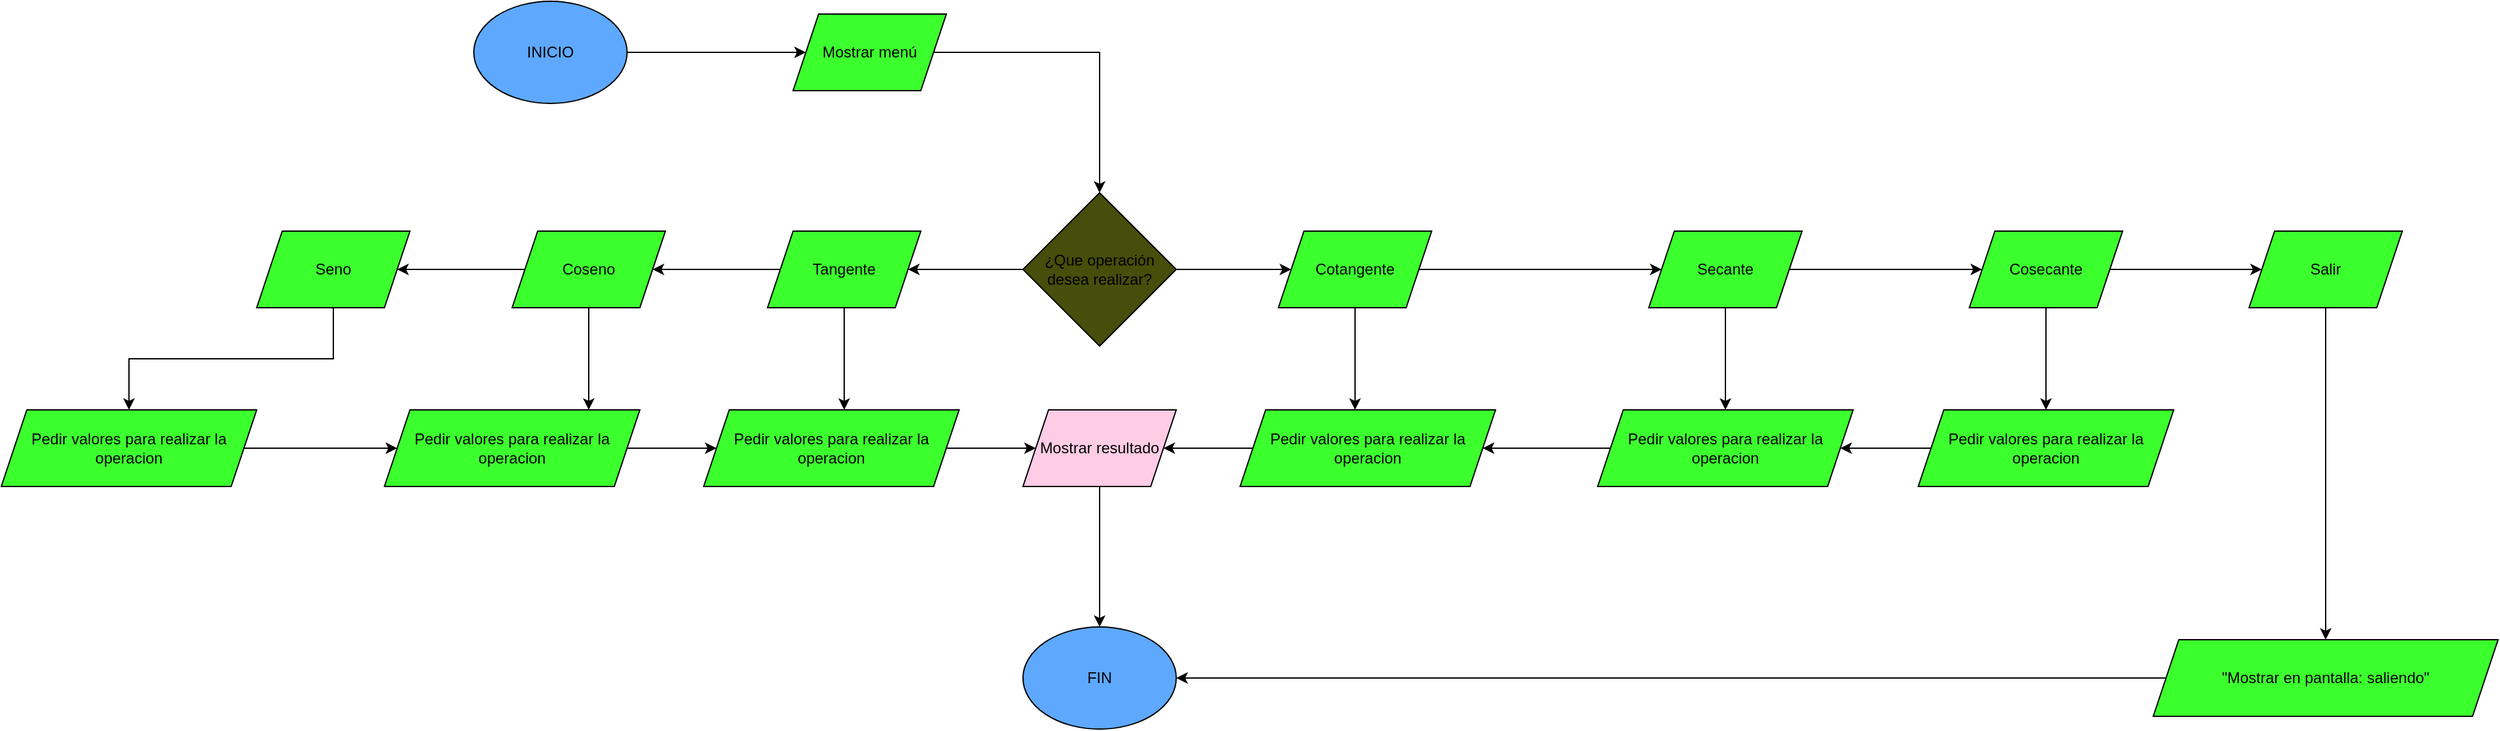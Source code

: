 <mxfile version="24.0.4" type="device">
  <diagram name="Página-1" id="yL65MgFkmGX-TGxBMEku">
    <mxGraphModel dx="2897" dy="948" grid="1" gridSize="10" guides="1" tooltips="1" connect="1" arrows="1" fold="1" page="1" pageScale="1" pageWidth="827" pageHeight="1169" math="0" shadow="0">
      <root>
        <mxCell id="0" />
        <mxCell id="1" parent="0" />
        <mxCell id="__IyJGd8TZ3Qaixirn19-3" value="" style="edgeStyle=orthogonalEdgeStyle;rounded=0;orthogonalLoop=1;jettySize=auto;html=1;" edge="1" parent="1" source="__IyJGd8TZ3Qaixirn19-1" target="__IyJGd8TZ3Qaixirn19-2">
          <mxGeometry relative="1" as="geometry" />
        </mxCell>
        <mxCell id="__IyJGd8TZ3Qaixirn19-1" value="INICIO" style="ellipse;whiteSpace=wrap;html=1;fillColor=#5EA9FF;" vertex="1" parent="1">
          <mxGeometry x="10" y="20" width="120" height="80" as="geometry" />
        </mxCell>
        <mxCell id="__IyJGd8TZ3Qaixirn19-5" value="" style="edgeStyle=orthogonalEdgeStyle;rounded=0;orthogonalLoop=1;jettySize=auto;html=1;" edge="1" parent="1" source="__IyJGd8TZ3Qaixirn19-2" target="__IyJGd8TZ3Qaixirn19-4">
          <mxGeometry relative="1" as="geometry" />
        </mxCell>
        <mxCell id="__IyJGd8TZ3Qaixirn19-2" value="Mostrar menú" style="shape=parallelogram;perimeter=parallelogramPerimeter;whiteSpace=wrap;html=1;fixedSize=1;fillColor=#3CFF2E;" vertex="1" parent="1">
          <mxGeometry x="260" y="30" width="120" height="60" as="geometry" />
        </mxCell>
        <mxCell id="__IyJGd8TZ3Qaixirn19-7" value="" style="edgeStyle=orthogonalEdgeStyle;rounded=0;orthogonalLoop=1;jettySize=auto;html=1;" edge="1" parent="1" source="__IyJGd8TZ3Qaixirn19-4" target="__IyJGd8TZ3Qaixirn19-6">
          <mxGeometry relative="1" as="geometry" />
        </mxCell>
        <mxCell id="__IyJGd8TZ3Qaixirn19-13" value="" style="edgeStyle=orthogonalEdgeStyle;rounded=0;orthogonalLoop=1;jettySize=auto;html=1;" edge="1" parent="1" source="__IyJGd8TZ3Qaixirn19-4" target="__IyJGd8TZ3Qaixirn19-12">
          <mxGeometry relative="1" as="geometry" />
        </mxCell>
        <mxCell id="__IyJGd8TZ3Qaixirn19-4" value="¿Que operación desea realizar?" style="rhombus;whiteSpace=wrap;html=1;fillColor=#474D0A;" vertex="1" parent="1">
          <mxGeometry x="440" y="170" width="120" height="120" as="geometry" />
        </mxCell>
        <mxCell id="__IyJGd8TZ3Qaixirn19-9" value="" style="edgeStyle=orthogonalEdgeStyle;rounded=0;orthogonalLoop=1;jettySize=auto;html=1;" edge="1" parent="1" source="__IyJGd8TZ3Qaixirn19-6" target="__IyJGd8TZ3Qaixirn19-8">
          <mxGeometry relative="1" as="geometry" />
        </mxCell>
        <mxCell id="__IyJGd8TZ3Qaixirn19-25" value="" style="edgeStyle=orthogonalEdgeStyle;rounded=0;orthogonalLoop=1;jettySize=auto;html=1;" edge="1" parent="1" source="__IyJGd8TZ3Qaixirn19-6">
          <mxGeometry relative="1" as="geometry">
            <mxPoint x="300" y="340" as="targetPoint" />
          </mxGeometry>
        </mxCell>
        <mxCell id="__IyJGd8TZ3Qaixirn19-6" value="Tangente" style="shape=parallelogram;perimeter=parallelogramPerimeter;whiteSpace=wrap;html=1;fixedSize=1;fillColor=#3CFF2E;" vertex="1" parent="1">
          <mxGeometry x="240" y="200" width="120" height="60" as="geometry" />
        </mxCell>
        <mxCell id="__IyJGd8TZ3Qaixirn19-11" value="" style="edgeStyle=orthogonalEdgeStyle;rounded=0;orthogonalLoop=1;jettySize=auto;html=1;" edge="1" parent="1" source="__IyJGd8TZ3Qaixirn19-8" target="__IyJGd8TZ3Qaixirn19-10">
          <mxGeometry relative="1" as="geometry" />
        </mxCell>
        <mxCell id="__IyJGd8TZ3Qaixirn19-23" value="" style="edgeStyle=orthogonalEdgeStyle;rounded=0;orthogonalLoop=1;jettySize=auto;html=1;" edge="1" parent="1" source="__IyJGd8TZ3Qaixirn19-8">
          <mxGeometry relative="1" as="geometry">
            <mxPoint x="100" y="340" as="targetPoint" />
          </mxGeometry>
        </mxCell>
        <mxCell id="__IyJGd8TZ3Qaixirn19-8" value="Coseno" style="shape=parallelogram;perimeter=parallelogramPerimeter;whiteSpace=wrap;html=1;fixedSize=1;fillColor=#3CFF2E;" vertex="1" parent="1">
          <mxGeometry x="40" y="200" width="120" height="60" as="geometry" />
        </mxCell>
        <mxCell id="__IyJGd8TZ3Qaixirn19-21" value="" style="edgeStyle=orthogonalEdgeStyle;rounded=0;orthogonalLoop=1;jettySize=auto;html=1;" edge="1" parent="1" source="__IyJGd8TZ3Qaixirn19-10" target="__IyJGd8TZ3Qaixirn19-20">
          <mxGeometry relative="1" as="geometry" />
        </mxCell>
        <mxCell id="__IyJGd8TZ3Qaixirn19-10" value="Seno" style="shape=parallelogram;perimeter=parallelogramPerimeter;whiteSpace=wrap;html=1;fixedSize=1;fillColor=#3CFF2E;" vertex="1" parent="1">
          <mxGeometry x="-160" y="200" width="120" height="60" as="geometry" />
        </mxCell>
        <mxCell id="__IyJGd8TZ3Qaixirn19-15" value="" style="edgeStyle=orthogonalEdgeStyle;rounded=0;orthogonalLoop=1;jettySize=auto;html=1;" edge="1" parent="1" source="__IyJGd8TZ3Qaixirn19-12" target="__IyJGd8TZ3Qaixirn19-14">
          <mxGeometry relative="1" as="geometry" />
        </mxCell>
        <mxCell id="__IyJGd8TZ3Qaixirn19-27" value="" style="edgeStyle=orthogonalEdgeStyle;rounded=0;orthogonalLoop=1;jettySize=auto;html=1;" edge="1" parent="1" source="__IyJGd8TZ3Qaixirn19-12">
          <mxGeometry relative="1" as="geometry">
            <mxPoint x="700" y="340" as="targetPoint" />
          </mxGeometry>
        </mxCell>
        <mxCell id="__IyJGd8TZ3Qaixirn19-12" value="Cotangente" style="shape=parallelogram;perimeter=parallelogramPerimeter;whiteSpace=wrap;html=1;fixedSize=1;fillColor=#3CFF2E;" vertex="1" parent="1">
          <mxGeometry x="640" y="200" width="120" height="60" as="geometry" />
        </mxCell>
        <mxCell id="__IyJGd8TZ3Qaixirn19-17" value="" style="edgeStyle=orthogonalEdgeStyle;rounded=0;orthogonalLoop=1;jettySize=auto;html=1;" edge="1" parent="1" source="__IyJGd8TZ3Qaixirn19-14" target="__IyJGd8TZ3Qaixirn19-16">
          <mxGeometry relative="1" as="geometry" />
        </mxCell>
        <mxCell id="__IyJGd8TZ3Qaixirn19-48" value="" style="edgeStyle=orthogonalEdgeStyle;rounded=0;orthogonalLoop=1;jettySize=auto;html=1;" edge="1" parent="1" source="__IyJGd8TZ3Qaixirn19-14" target="__IyJGd8TZ3Qaixirn19-40">
          <mxGeometry relative="1" as="geometry" />
        </mxCell>
        <mxCell id="__IyJGd8TZ3Qaixirn19-14" value="Secante" style="shape=parallelogram;perimeter=parallelogramPerimeter;whiteSpace=wrap;html=1;fixedSize=1;fillColor=#3CFF2E;" vertex="1" parent="1">
          <mxGeometry x="930" y="200" width="120" height="60" as="geometry" />
        </mxCell>
        <mxCell id="__IyJGd8TZ3Qaixirn19-19" value="" style="edgeStyle=orthogonalEdgeStyle;rounded=0;orthogonalLoop=1;jettySize=auto;html=1;" edge="1" parent="1" source="__IyJGd8TZ3Qaixirn19-16" target="__IyJGd8TZ3Qaixirn19-18">
          <mxGeometry relative="1" as="geometry" />
        </mxCell>
        <mxCell id="__IyJGd8TZ3Qaixirn19-45" value="" style="edgeStyle=orthogonalEdgeStyle;rounded=0;orthogonalLoop=1;jettySize=auto;html=1;" edge="1" parent="1" source="__IyJGd8TZ3Qaixirn19-16" target="__IyJGd8TZ3Qaixirn19-42">
          <mxGeometry relative="1" as="geometry" />
        </mxCell>
        <mxCell id="__IyJGd8TZ3Qaixirn19-16" value="Cosecante" style="shape=parallelogram;perimeter=parallelogramPerimeter;whiteSpace=wrap;html=1;fixedSize=1;fillColor=#3CFF2E;" vertex="1" parent="1">
          <mxGeometry x="1181" y="200" width="120" height="60" as="geometry" />
        </mxCell>
        <mxCell id="__IyJGd8TZ3Qaixirn19-56" value="" style="edgeStyle=orthogonalEdgeStyle;rounded=0;orthogonalLoop=1;jettySize=auto;html=1;" edge="1" parent="1" source="__IyJGd8TZ3Qaixirn19-18" target="__IyJGd8TZ3Qaixirn19-55">
          <mxGeometry relative="1" as="geometry" />
        </mxCell>
        <mxCell id="__IyJGd8TZ3Qaixirn19-18" value="Salir" style="shape=parallelogram;perimeter=parallelogramPerimeter;whiteSpace=wrap;html=1;fixedSize=1;fillColor=#3CFF2E;" vertex="1" parent="1">
          <mxGeometry x="1400" y="200" width="120" height="60" as="geometry" />
        </mxCell>
        <mxCell id="__IyJGd8TZ3Qaixirn19-35" value="" style="edgeStyle=orthogonalEdgeStyle;rounded=0;orthogonalLoop=1;jettySize=auto;html=1;" edge="1" parent="1" source="__IyJGd8TZ3Qaixirn19-20" target="__IyJGd8TZ3Qaixirn19-34">
          <mxGeometry relative="1" as="geometry" />
        </mxCell>
        <mxCell id="__IyJGd8TZ3Qaixirn19-20" value="Pedir valores para realizar la operacion" style="shape=parallelogram;perimeter=parallelogramPerimeter;whiteSpace=wrap;html=1;fixedSize=1;fillColor=#3CFF2E;" vertex="1" parent="1">
          <mxGeometry x="-360" y="340" width="200" height="60" as="geometry" />
        </mxCell>
        <mxCell id="__IyJGd8TZ3Qaixirn19-37" value="" style="edgeStyle=orthogonalEdgeStyle;rounded=0;orthogonalLoop=1;jettySize=auto;html=1;" edge="1" parent="1" source="__IyJGd8TZ3Qaixirn19-34" target="__IyJGd8TZ3Qaixirn19-36">
          <mxGeometry relative="1" as="geometry" />
        </mxCell>
        <mxCell id="__IyJGd8TZ3Qaixirn19-34" value="Pedir valores para realizar la operacion" style="shape=parallelogram;perimeter=parallelogramPerimeter;whiteSpace=wrap;html=1;fixedSize=1;fillColor=#3CFF2E;" vertex="1" parent="1">
          <mxGeometry x="-60" y="340" width="200" height="60" as="geometry" />
        </mxCell>
        <mxCell id="__IyJGd8TZ3Qaixirn19-49" value="" style="edgeStyle=orthogonalEdgeStyle;rounded=0;orthogonalLoop=1;jettySize=auto;html=1;" edge="1" parent="1" source="__IyJGd8TZ3Qaixirn19-36" target="__IyJGd8TZ3Qaixirn19-47">
          <mxGeometry relative="1" as="geometry" />
        </mxCell>
        <mxCell id="__IyJGd8TZ3Qaixirn19-36" value="Pedir valores para realizar la operacion" style="shape=parallelogram;perimeter=parallelogramPerimeter;whiteSpace=wrap;html=1;fixedSize=1;fillColor=#3CFF2E;" vertex="1" parent="1">
          <mxGeometry x="190" y="340" width="200" height="60" as="geometry" />
        </mxCell>
        <mxCell id="__IyJGd8TZ3Qaixirn19-50" value="" style="edgeStyle=orthogonalEdgeStyle;rounded=0;orthogonalLoop=1;jettySize=auto;html=1;" edge="1" parent="1" source="__IyJGd8TZ3Qaixirn19-38" target="__IyJGd8TZ3Qaixirn19-47">
          <mxGeometry relative="1" as="geometry" />
        </mxCell>
        <mxCell id="__IyJGd8TZ3Qaixirn19-38" value="Pedir valores para realizar la operacion" style="shape=parallelogram;perimeter=parallelogramPerimeter;whiteSpace=wrap;html=1;fixedSize=1;fillColor=#3CFF2E;" vertex="1" parent="1">
          <mxGeometry x="610" y="340" width="200" height="60" as="geometry" />
        </mxCell>
        <mxCell id="__IyJGd8TZ3Qaixirn19-44" value="" style="edgeStyle=orthogonalEdgeStyle;rounded=0;orthogonalLoop=1;jettySize=auto;html=1;" edge="1" parent="1" source="__IyJGd8TZ3Qaixirn19-40" target="__IyJGd8TZ3Qaixirn19-38">
          <mxGeometry relative="1" as="geometry" />
        </mxCell>
        <mxCell id="__IyJGd8TZ3Qaixirn19-40" value="Pedir valores para realizar la operacion" style="shape=parallelogram;perimeter=parallelogramPerimeter;whiteSpace=wrap;html=1;fixedSize=1;fillColor=#3CFF2E;" vertex="1" parent="1">
          <mxGeometry x="890" y="340" width="200" height="60" as="geometry" />
        </mxCell>
        <mxCell id="__IyJGd8TZ3Qaixirn19-46" value="" style="edgeStyle=orthogonalEdgeStyle;rounded=0;orthogonalLoop=1;jettySize=auto;html=1;" edge="1" parent="1" source="__IyJGd8TZ3Qaixirn19-42" target="__IyJGd8TZ3Qaixirn19-40">
          <mxGeometry relative="1" as="geometry" />
        </mxCell>
        <mxCell id="__IyJGd8TZ3Qaixirn19-42" value="Pedir valores para realizar la operacion" style="shape=parallelogram;perimeter=parallelogramPerimeter;whiteSpace=wrap;html=1;fixedSize=1;fillColor=#3CFF2E;" vertex="1" parent="1">
          <mxGeometry x="1141" y="340" width="200" height="60" as="geometry" />
        </mxCell>
        <mxCell id="__IyJGd8TZ3Qaixirn19-52" value="" style="edgeStyle=orthogonalEdgeStyle;rounded=0;orthogonalLoop=1;jettySize=auto;html=1;" edge="1" parent="1" source="__IyJGd8TZ3Qaixirn19-47" target="__IyJGd8TZ3Qaixirn19-51">
          <mxGeometry relative="1" as="geometry" />
        </mxCell>
        <mxCell id="__IyJGd8TZ3Qaixirn19-47" value="Mostrar resultado" style="shape=parallelogram;perimeter=parallelogramPerimeter;whiteSpace=wrap;html=1;fixedSize=1;fillColor=#FFCCE6;" vertex="1" parent="1">
          <mxGeometry x="440" y="340" width="120" height="60" as="geometry" />
        </mxCell>
        <mxCell id="__IyJGd8TZ3Qaixirn19-51" value="FIN" style="ellipse;whiteSpace=wrap;html=1;fillColor=#5EA9FF;" vertex="1" parent="1">
          <mxGeometry x="440" y="510" width="120" height="80" as="geometry" />
        </mxCell>
        <mxCell id="__IyJGd8TZ3Qaixirn19-57" style="edgeStyle=orthogonalEdgeStyle;rounded=0;orthogonalLoop=1;jettySize=auto;html=1;entryX=1;entryY=0.5;entryDx=0;entryDy=0;" edge="1" parent="1" source="__IyJGd8TZ3Qaixirn19-55" target="__IyJGd8TZ3Qaixirn19-51">
          <mxGeometry relative="1" as="geometry" />
        </mxCell>
        <mxCell id="__IyJGd8TZ3Qaixirn19-55" value="&quot;Mostrar en pantalla: saliendo&quot;" style="shape=parallelogram;perimeter=parallelogramPerimeter;whiteSpace=wrap;html=1;fixedSize=1;fillColor=#3CFF2E;" vertex="1" parent="1">
          <mxGeometry x="1325" y="520" width="270" height="60" as="geometry" />
        </mxCell>
      </root>
    </mxGraphModel>
  </diagram>
</mxfile>
